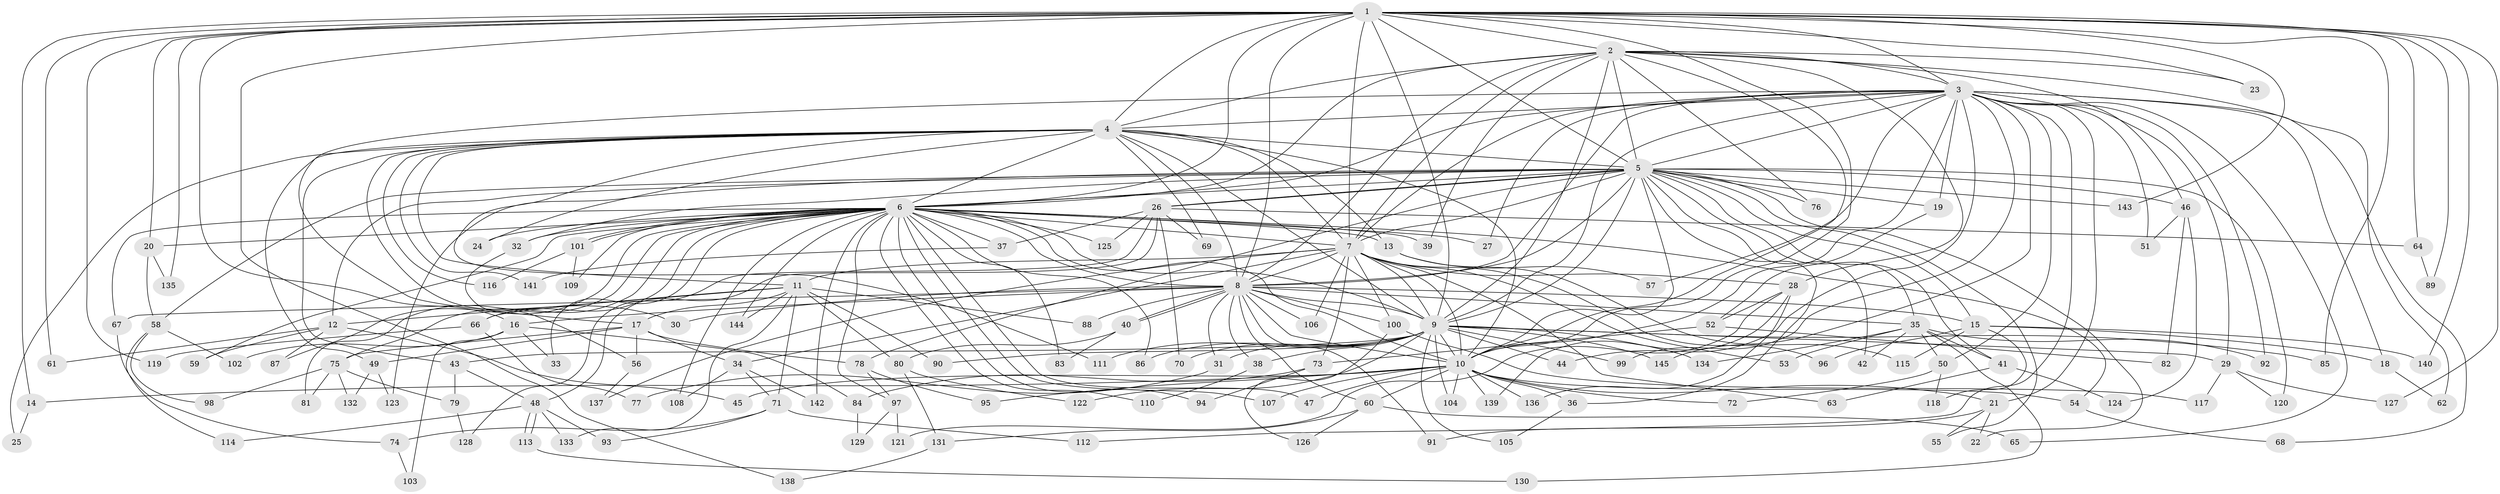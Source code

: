 // Generated by graph-tools (version 1.1) at 2025/13/03/09/25 04:13:54]
// undirected, 145 vertices, 315 edges
graph export_dot {
graph [start="1"]
  node [color=gray90,style=filled];
  1;
  2;
  3;
  4;
  5;
  6;
  7;
  8;
  9;
  10;
  11;
  12;
  13;
  14;
  15;
  16;
  17;
  18;
  19;
  20;
  21;
  22;
  23;
  24;
  25;
  26;
  27;
  28;
  29;
  30;
  31;
  32;
  33;
  34;
  35;
  36;
  37;
  38;
  39;
  40;
  41;
  42;
  43;
  44;
  45;
  46;
  47;
  48;
  49;
  50;
  51;
  52;
  53;
  54;
  55;
  56;
  57;
  58;
  59;
  60;
  61;
  62;
  63;
  64;
  65;
  66;
  67;
  68;
  69;
  70;
  71;
  72;
  73;
  74;
  75;
  76;
  77;
  78;
  79;
  80;
  81;
  82;
  83;
  84;
  85;
  86;
  87;
  88;
  89;
  90;
  91;
  92;
  93;
  94;
  95;
  96;
  97;
  98;
  99;
  100;
  101;
  102;
  103;
  104;
  105;
  106;
  107;
  108;
  109;
  110;
  111;
  112;
  113;
  114;
  115;
  116;
  117;
  118;
  119;
  120;
  121;
  122;
  123;
  124;
  125;
  126;
  127;
  128;
  129;
  130;
  131;
  132;
  133;
  134;
  135;
  136;
  137;
  138;
  139;
  140;
  141;
  142;
  143;
  144;
  145;
  1 -- 2;
  1 -- 3;
  1 -- 4;
  1 -- 5;
  1 -- 6;
  1 -- 7;
  1 -- 8;
  1 -- 9;
  1 -- 10;
  1 -- 14;
  1 -- 16;
  1 -- 20;
  1 -- 23;
  1 -- 61;
  1 -- 64;
  1 -- 85;
  1 -- 89;
  1 -- 119;
  1 -- 127;
  1 -- 135;
  1 -- 138;
  1 -- 140;
  1 -- 143;
  2 -- 3;
  2 -- 4;
  2 -- 5;
  2 -- 6;
  2 -- 7;
  2 -- 8;
  2 -- 9;
  2 -- 10;
  2 -- 23;
  2 -- 28;
  2 -- 39;
  2 -- 46;
  2 -- 62;
  2 -- 76;
  3 -- 4;
  3 -- 5;
  3 -- 6;
  3 -- 7;
  3 -- 8;
  3 -- 9;
  3 -- 10;
  3 -- 17;
  3 -- 18;
  3 -- 19;
  3 -- 21;
  3 -- 27;
  3 -- 29;
  3 -- 44;
  3 -- 50;
  3 -- 51;
  3 -- 57;
  3 -- 65;
  3 -- 68;
  3 -- 92;
  3 -- 99;
  3 -- 112;
  3 -- 145;
  4 -- 5;
  4 -- 6;
  4 -- 7;
  4 -- 8;
  4 -- 9;
  4 -- 10;
  4 -- 11;
  4 -- 13;
  4 -- 24;
  4 -- 25;
  4 -- 30;
  4 -- 43;
  4 -- 49;
  4 -- 69;
  4 -- 111;
  4 -- 116;
  4 -- 141;
  5 -- 6;
  5 -- 7;
  5 -- 8;
  5 -- 9;
  5 -- 10;
  5 -- 12;
  5 -- 15;
  5 -- 19;
  5 -- 22;
  5 -- 26;
  5 -- 26;
  5 -- 32;
  5 -- 35;
  5 -- 36;
  5 -- 41;
  5 -- 42;
  5 -- 46;
  5 -- 55;
  5 -- 58;
  5 -- 76;
  5 -- 78;
  5 -- 120;
  5 -- 123;
  5 -- 143;
  6 -- 7;
  6 -- 8;
  6 -- 9;
  6 -- 10;
  6 -- 13;
  6 -- 20;
  6 -- 24;
  6 -- 27;
  6 -- 32;
  6 -- 33;
  6 -- 37;
  6 -- 39;
  6 -- 47;
  6 -- 54;
  6 -- 59;
  6 -- 66;
  6 -- 67;
  6 -- 75;
  6 -- 81;
  6 -- 83;
  6 -- 86;
  6 -- 87;
  6 -- 94;
  6 -- 97;
  6 -- 101;
  6 -- 101;
  6 -- 107;
  6 -- 108;
  6 -- 109;
  6 -- 110;
  6 -- 125;
  6 -- 142;
  6 -- 144;
  7 -- 8;
  7 -- 9;
  7 -- 10;
  7 -- 11;
  7 -- 28;
  7 -- 34;
  7 -- 53;
  7 -- 63;
  7 -- 73;
  7 -- 96;
  7 -- 100;
  7 -- 106;
  7 -- 137;
  8 -- 9;
  8 -- 10;
  8 -- 15;
  8 -- 16;
  8 -- 30;
  8 -- 31;
  8 -- 35;
  8 -- 38;
  8 -- 40;
  8 -- 40;
  8 -- 60;
  8 -- 67;
  8 -- 88;
  8 -- 91;
  8 -- 100;
  8 -- 106;
  9 -- 10;
  9 -- 29;
  9 -- 31;
  9 -- 38;
  9 -- 43;
  9 -- 44;
  9 -- 70;
  9 -- 85;
  9 -- 86;
  9 -- 90;
  9 -- 99;
  9 -- 104;
  9 -- 105;
  9 -- 111;
  9 -- 122;
  9 -- 134;
  9 -- 145;
  10 -- 14;
  10 -- 21;
  10 -- 36;
  10 -- 45;
  10 -- 47;
  10 -- 54;
  10 -- 60;
  10 -- 72;
  10 -- 95;
  10 -- 104;
  10 -- 107;
  10 -- 136;
  10 -- 139;
  11 -- 12;
  11 -- 17;
  11 -- 66;
  11 -- 71;
  11 -- 80;
  11 -- 88;
  11 -- 90;
  11 -- 133;
  11 -- 144;
  12 -- 45;
  12 -- 59;
  12 -- 61;
  12 -- 87;
  13 -- 57;
  13 -- 115;
  14 -- 25;
  15 -- 18;
  15 -- 96;
  15 -- 115;
  15 -- 118;
  15 -- 140;
  16 -- 33;
  16 -- 84;
  16 -- 102;
  16 -- 103;
  17 -- 34;
  17 -- 49;
  17 -- 56;
  17 -- 75;
  17 -- 78;
  18 -- 62;
  19 -- 52;
  20 -- 58;
  20 -- 135;
  21 -- 22;
  21 -- 55;
  21 -- 91;
  26 -- 37;
  26 -- 48;
  26 -- 64;
  26 -- 69;
  26 -- 70;
  26 -- 125;
  26 -- 128;
  28 -- 52;
  28 -- 121;
  28 -- 136;
  28 -- 139;
  29 -- 117;
  29 -- 120;
  29 -- 127;
  31 -- 77;
  32 -- 56;
  34 -- 71;
  34 -- 108;
  34 -- 142;
  35 -- 41;
  35 -- 42;
  35 -- 50;
  35 -- 53;
  35 -- 92;
  35 -- 130;
  35 -- 134;
  36 -- 105;
  37 -- 141;
  38 -- 110;
  40 -- 80;
  40 -- 83;
  41 -- 63;
  41 -- 124;
  43 -- 48;
  43 -- 79;
  46 -- 51;
  46 -- 82;
  46 -- 124;
  48 -- 93;
  48 -- 113;
  48 -- 113;
  48 -- 114;
  48 -- 133;
  49 -- 123;
  49 -- 132;
  50 -- 72;
  50 -- 118;
  52 -- 73;
  52 -- 82;
  54 -- 68;
  56 -- 137;
  58 -- 98;
  58 -- 102;
  58 -- 114;
  60 -- 65;
  60 -- 126;
  60 -- 131;
  64 -- 89;
  66 -- 77;
  66 -- 119;
  67 -- 74;
  71 -- 74;
  71 -- 93;
  71 -- 112;
  73 -- 84;
  73 -- 94;
  74 -- 103;
  75 -- 79;
  75 -- 81;
  75 -- 98;
  75 -- 132;
  78 -- 95;
  78 -- 97;
  79 -- 128;
  80 -- 122;
  80 -- 131;
  84 -- 129;
  97 -- 121;
  97 -- 129;
  100 -- 117;
  100 -- 126;
  101 -- 109;
  101 -- 116;
  113 -- 130;
  131 -- 138;
}

